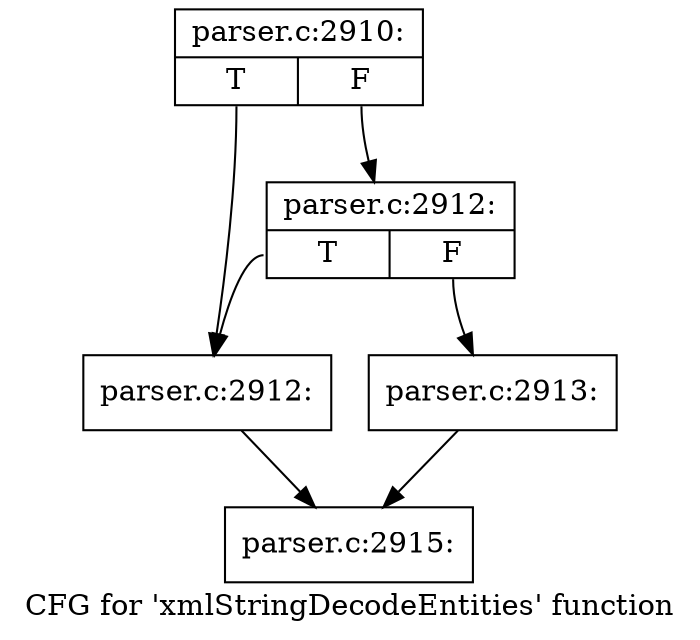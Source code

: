 digraph "CFG for 'xmlStringDecodeEntities' function" {
	label="CFG for 'xmlStringDecodeEntities' function";

	Node0x3fcd1d0 [shape=record,label="{parser.c:2910:|{<s0>T|<s1>F}}"];
	Node0x3fcd1d0:s0 -> Node0x42be9c0;
	Node0x3fcd1d0:s1 -> Node0x42bea60;
	Node0x42bea60 [shape=record,label="{parser.c:2912:|{<s0>T|<s1>F}}"];
	Node0x42bea60:s0 -> Node0x42be9c0;
	Node0x42bea60:s1 -> Node0x42bea10;
	Node0x42be9c0 [shape=record,label="{parser.c:2912:}"];
	Node0x42be9c0 -> Node0x3fcd130;
	Node0x42bea10 [shape=record,label="{parser.c:2913:}"];
	Node0x42bea10 -> Node0x3fcd130;
	Node0x3fcd130 [shape=record,label="{parser.c:2915:}"];
}
